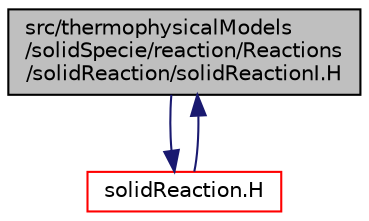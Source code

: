 digraph "src/thermophysicalModels/solidSpecie/reaction/Reactions/solidReaction/solidReactionI.H"
{
  bgcolor="transparent";
  edge [fontname="Helvetica",fontsize="10",labelfontname="Helvetica",labelfontsize="10"];
  node [fontname="Helvetica",fontsize="10",shape=record];
  Node1 [label="src/thermophysicalModels\l/solidSpecie/reaction/Reactions\l/solidReaction/solidReactionI.H",height=0.2,width=0.4,color="black", fillcolor="grey75", style="filled", fontcolor="black"];
  Node1 -> Node2 [color="midnightblue",fontsize="10",style="solid",fontname="Helvetica"];
  Node2 [label="solidReaction.H",height=0.2,width=0.4,color="red",URL="$a10464.html"];
  Node2 -> Node1 [color="midnightblue",fontsize="10",style="solid",fontname="Helvetica"];
}
